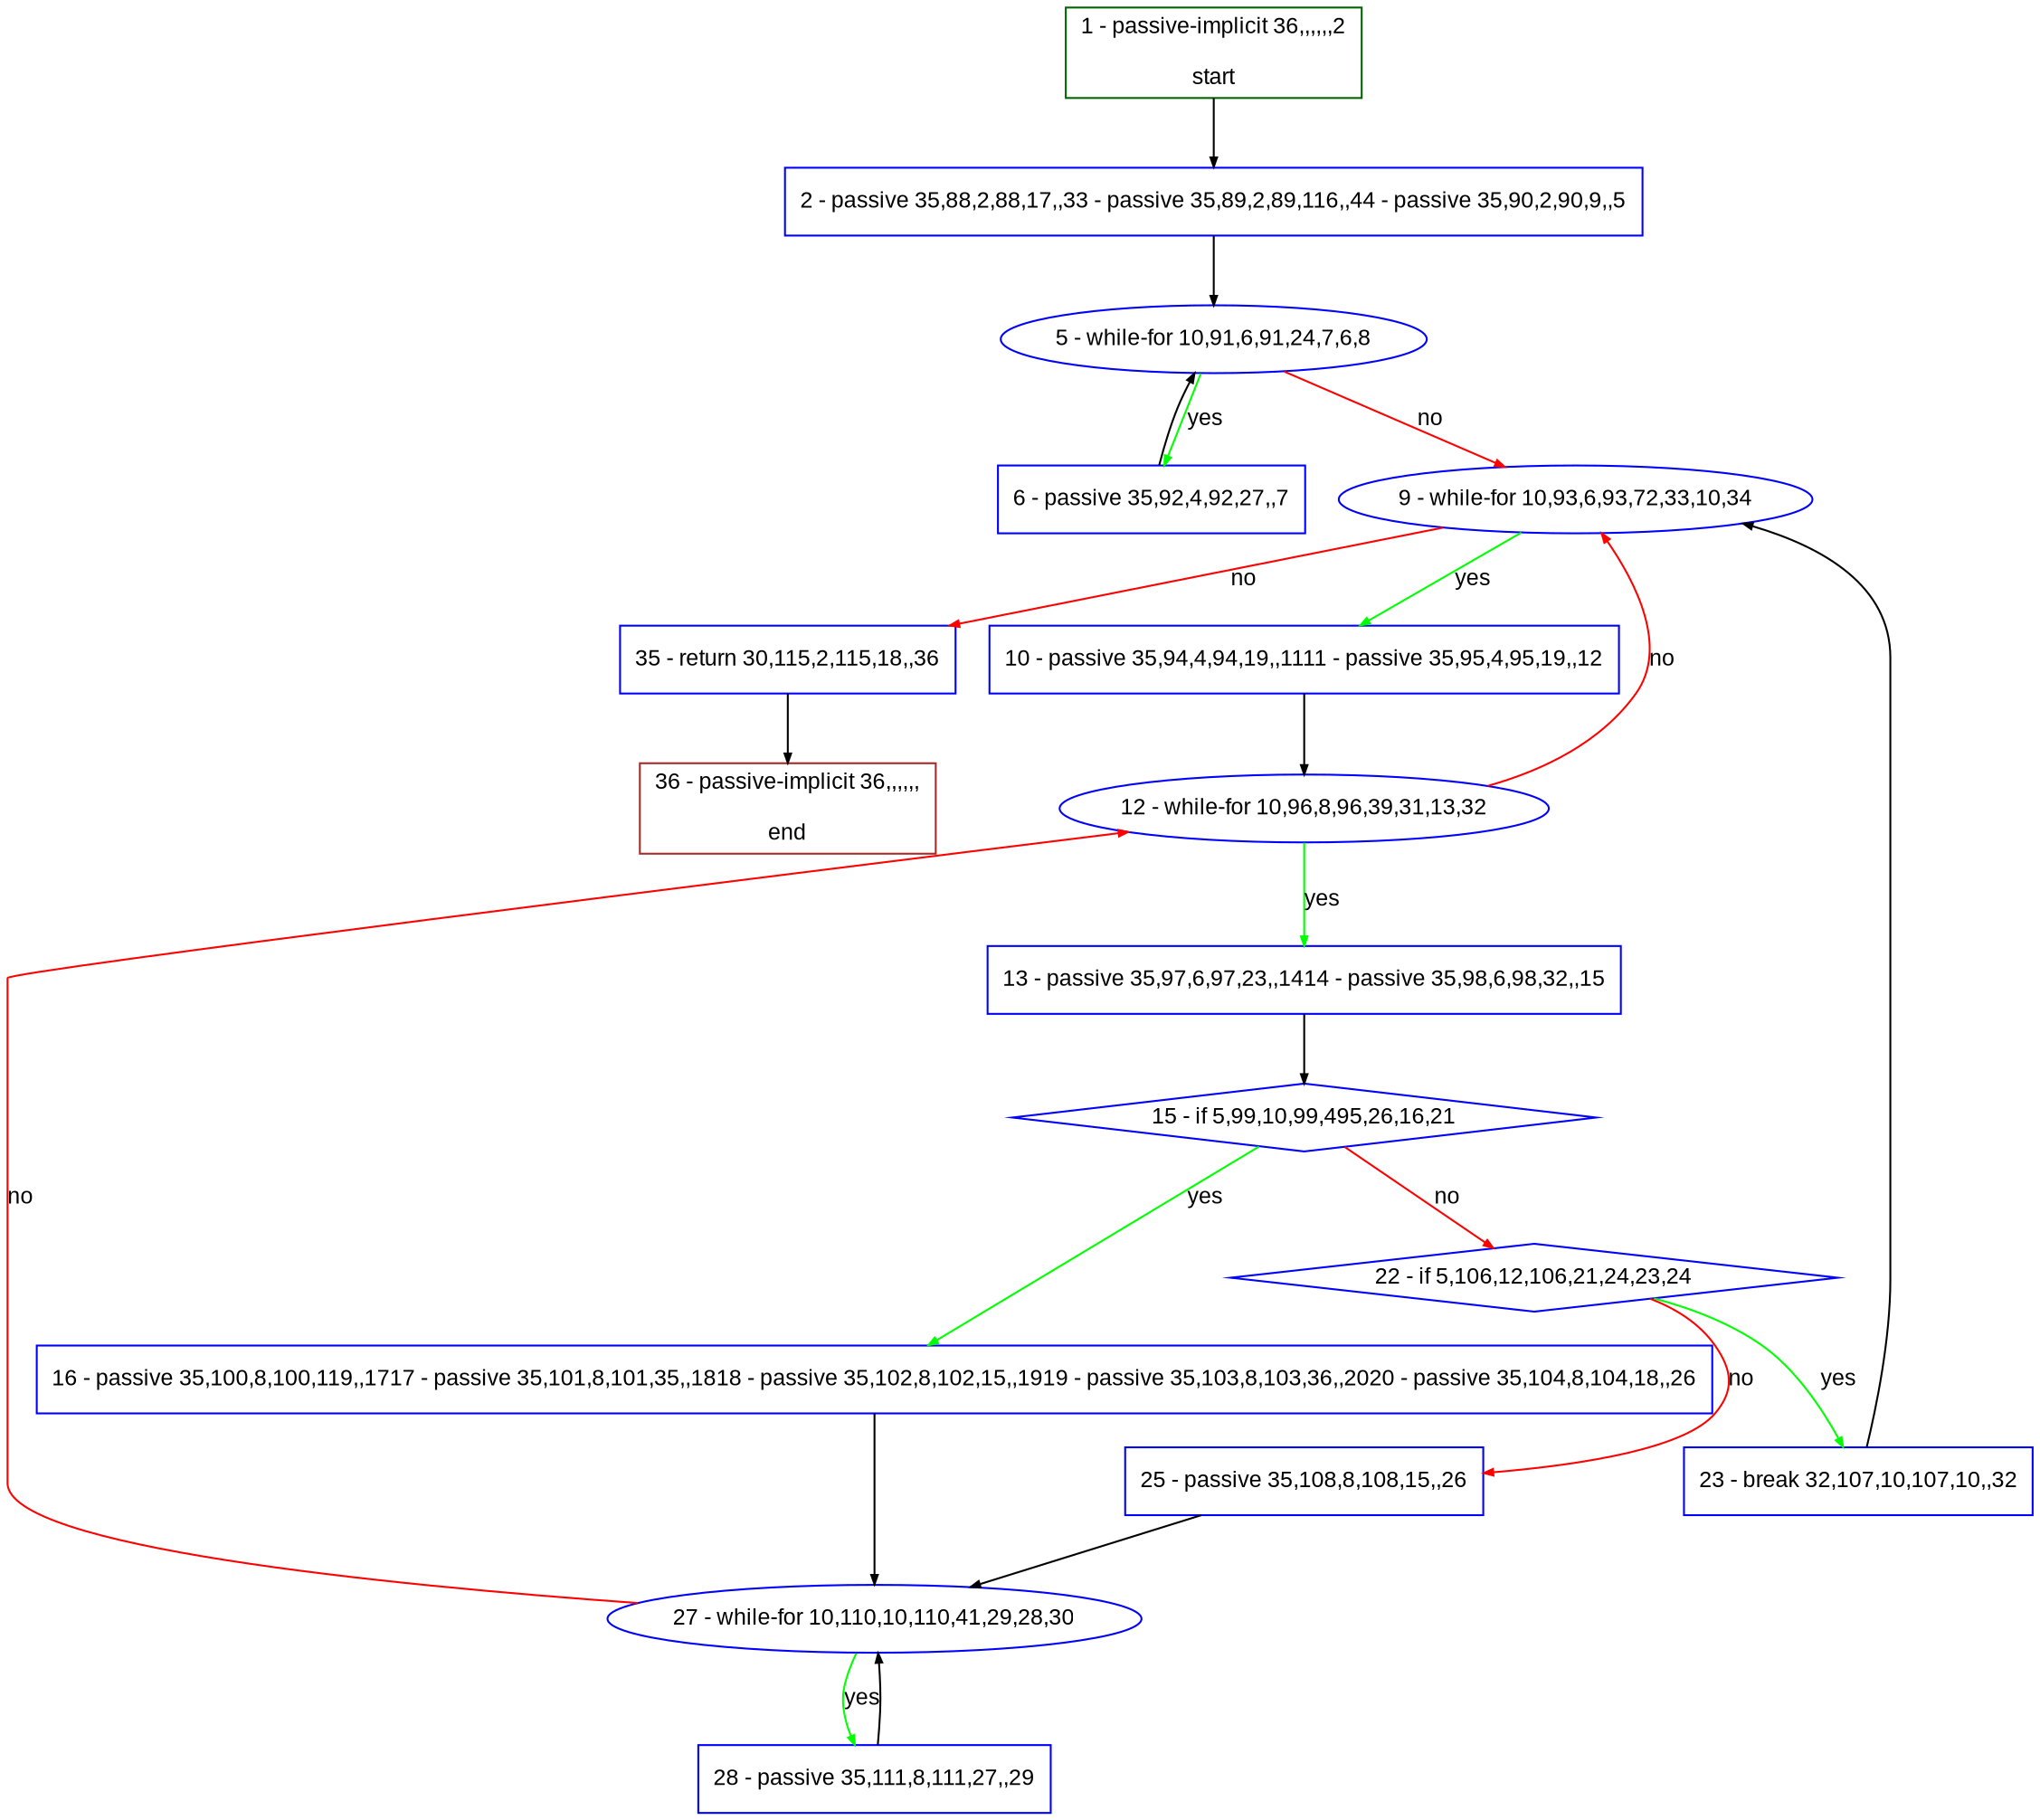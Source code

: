 digraph "" {
  graph [pack="true", label="", fontsize="12", packmode="clust", fontname="Arial", fillcolor="#FFFFCC", bgcolor="white", style="rounded,filled", compound="true"];
  node [node_initialized="no", label="", color="grey", fontsize="12", fillcolor="white", fontname="Arial", style="filled", shape="rectangle", compound="true", fixedsize="false"];
  edge [fontcolor="black", arrowhead="normal", arrowtail="none", arrowsize="0.5", ltail="", label="", color="black", fontsize="12", lhead="", fontname="Arial", dir="forward", compound="true"];
  __N1 [label="2 - passive 35,88,2,88,17,,33 - passive 35,89,2,89,116,,44 - passive 35,90,2,90,9,,5", color="#0000ff", fillcolor="#ffffff", style="filled", shape="box"];
  __N2 [label="1 - passive-implicit 36,,,,,,2\n\nstart", color="#006400", fillcolor="#ffffff", style="filled", shape="box"];
  __N3 [label="5 - while-for 10,91,6,91,24,7,6,8", color="#0000ff", fillcolor="#ffffff", style="filled", shape="oval"];
  __N4 [label="6 - passive 35,92,4,92,27,,7", color="#0000ff", fillcolor="#ffffff", style="filled", shape="box"];
  __N5 [label="9 - while-for 10,93,6,93,72,33,10,34", color="#0000ff", fillcolor="#ffffff", style="filled", shape="oval"];
  __N6 [label="10 - passive 35,94,4,94,19,,1111 - passive 35,95,4,95,19,,12", color="#0000ff", fillcolor="#ffffff", style="filled", shape="box"];
  __N7 [label="35 - return 30,115,2,115,18,,36", color="#0000ff", fillcolor="#ffffff", style="filled", shape="box"];
  __N8 [label="12 - while-for 10,96,8,96,39,31,13,32", color="#0000ff", fillcolor="#ffffff", style="filled", shape="oval"];
  __N9 [label="13 - passive 35,97,6,97,23,,1414 - passive 35,98,6,98,32,,15", color="#0000ff", fillcolor="#ffffff", style="filled", shape="box"];
  __N10 [label="15 - if 5,99,10,99,495,26,16,21", color="#0000ff", fillcolor="#ffffff", style="filled", shape="diamond"];
  __N11 [label="16 - passive 35,100,8,100,119,,1717 - passive 35,101,8,101,35,,1818 - passive 35,102,8,102,15,,1919 - passive 35,103,8,103,36,,2020 - passive 35,104,8,104,18,,26", color="#0000ff", fillcolor="#ffffff", style="filled", shape="box"];
  __N12 [label="22 - if 5,106,12,106,21,24,23,24", color="#0000ff", fillcolor="#ffffff", style="filled", shape="diamond"];
  __N13 [label="27 - while-for 10,110,10,110,41,29,28,30", color="#0000ff", fillcolor="#ffffff", style="filled", shape="oval"];
  __N14 [label="23 - break 32,107,10,107,10,,32", color="#0000ff", fillcolor="#ffffff", style="filled", shape="box"];
  __N15 [label="25 - passive 35,108,8,108,15,,26", color="#0000ff", fillcolor="#ffffff", style="filled", shape="box"];
  __N16 [label="28 - passive 35,111,8,111,27,,29", color="#0000ff", fillcolor="#ffffff", style="filled", shape="box"];
  __N17 [label="36 - passive-implicit 36,,,,,,\n\nend", color="#a52a2a", fillcolor="#ffffff", style="filled", shape="box"];
  __N2 -> __N1 [arrowhead="normal", arrowtail="none", color="#000000", label="", dir="forward"];
  __N1 -> __N3 [arrowhead="normal", arrowtail="none", color="#000000", label="", dir="forward"];
  __N3 -> __N4 [arrowhead="normal", arrowtail="none", color="#00ff00", label="yes", dir="forward"];
  __N4 -> __N3 [arrowhead="normal", arrowtail="none", color="#000000", label="", dir="forward"];
  __N3 -> __N5 [arrowhead="normal", arrowtail="none", color="#ff0000", label="no", dir="forward"];
  __N5 -> __N6 [arrowhead="normal", arrowtail="none", color="#00ff00", label="yes", dir="forward"];
  __N5 -> __N7 [arrowhead="normal", arrowtail="none", color="#ff0000", label="no", dir="forward"];
  __N6 -> __N8 [arrowhead="normal", arrowtail="none", color="#000000", label="", dir="forward"];
  __N8 -> __N5 [arrowhead="normal", arrowtail="none", color="#ff0000", label="no", dir="forward"];
  __N8 -> __N9 [arrowhead="normal", arrowtail="none", color="#00ff00", label="yes", dir="forward"];
  __N9 -> __N10 [arrowhead="normal", arrowtail="none", color="#000000", label="", dir="forward"];
  __N10 -> __N11 [arrowhead="normal", arrowtail="none", color="#00ff00", label="yes", dir="forward"];
  __N10 -> __N12 [arrowhead="normal", arrowtail="none", color="#ff0000", label="no", dir="forward"];
  __N11 -> __N13 [arrowhead="normal", arrowtail="none", color="#000000", label="", dir="forward"];
  __N12 -> __N14 [arrowhead="normal", arrowtail="none", color="#00ff00", label="yes", dir="forward"];
  __N12 -> __N15 [arrowhead="normal", arrowtail="none", color="#ff0000", label="no", dir="forward"];
  __N14 -> __N5 [arrowhead="normal", arrowtail="none", color="#000000", label="", dir="forward"];
  __N15 -> __N13 [arrowhead="normal", arrowtail="none", color="#000000", label="", dir="forward"];
  __N13 -> __N8 [arrowhead="normal", arrowtail="none", color="#ff0000", label="no", dir="forward"];
  __N13 -> __N16 [arrowhead="normal", arrowtail="none", color="#00ff00", label="yes", dir="forward"];
  __N16 -> __N13 [arrowhead="normal", arrowtail="none", color="#000000", label="", dir="forward"];
  __N7 -> __N17 [arrowhead="normal", arrowtail="none", color="#000000", label="", dir="forward"];
}
